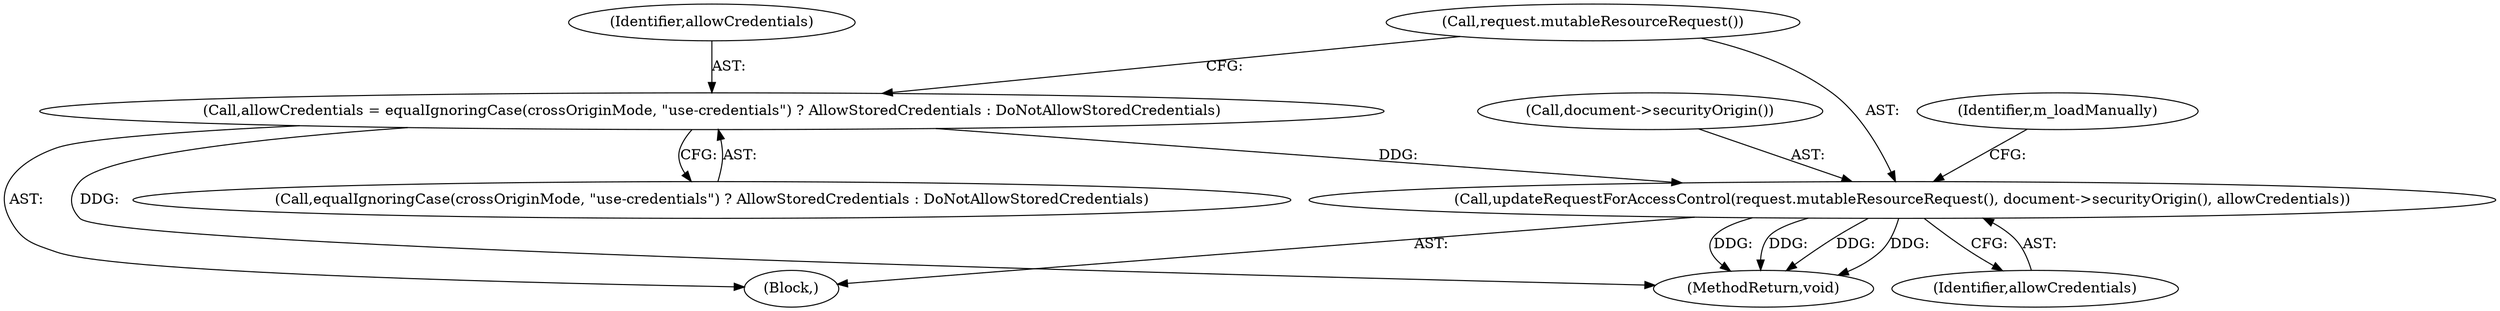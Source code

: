 digraph "0_Chrome_7d085fbb43b21e959900b94f191588fd10546a94@API" {
"1000151" [label="(Call,updateRequestForAccessControl(request.mutableResourceRequest(), document->securityOrigin(), allowCredentials))"];
"1000143" [label="(Call,allowCredentials = equalIgnoringCase(crossOriginMode, \"use-credentials\") ? AllowStoredCredentials : DoNotAllowStoredCredentials)"];
"1000141" [label="(Block,)"];
"1000154" [label="(Identifier,allowCredentials)"];
"1000294" [label="(MethodReturn,void)"];
"1000156" [label="(Identifier,m_loadManually)"];
"1000151" [label="(Call,updateRequestForAccessControl(request.mutableResourceRequest(), document->securityOrigin(), allowCredentials))"];
"1000153" [label="(Call,document->securityOrigin())"];
"1000144" [label="(Identifier,allowCredentials)"];
"1000143" [label="(Call,allowCredentials = equalIgnoringCase(crossOriginMode, \"use-credentials\") ? AllowStoredCredentials : DoNotAllowStoredCredentials)"];
"1000152" [label="(Call,request.mutableResourceRequest())"];
"1000145" [label="(Call,equalIgnoringCase(crossOriginMode, \"use-credentials\") ? AllowStoredCredentials : DoNotAllowStoredCredentials)"];
"1000151" -> "1000141"  [label="AST: "];
"1000151" -> "1000154"  [label="CFG: "];
"1000152" -> "1000151"  [label="AST: "];
"1000153" -> "1000151"  [label="AST: "];
"1000154" -> "1000151"  [label="AST: "];
"1000156" -> "1000151"  [label="CFG: "];
"1000151" -> "1000294"  [label="DDG: "];
"1000151" -> "1000294"  [label="DDG: "];
"1000151" -> "1000294"  [label="DDG: "];
"1000151" -> "1000294"  [label="DDG: "];
"1000143" -> "1000151"  [label="DDG: "];
"1000143" -> "1000141"  [label="AST: "];
"1000143" -> "1000145"  [label="CFG: "];
"1000144" -> "1000143"  [label="AST: "];
"1000145" -> "1000143"  [label="AST: "];
"1000152" -> "1000143"  [label="CFG: "];
"1000143" -> "1000294"  [label="DDG: "];
}
